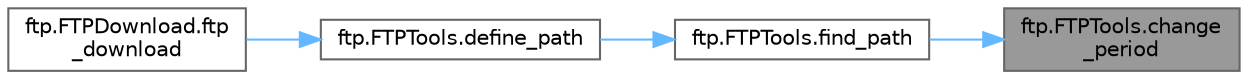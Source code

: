 digraph "ftp.FTPTools.change_period"
{
 // LATEX_PDF_SIZE
  bgcolor="transparent";
  edge [fontname=Helvetica,fontsize=10,labelfontname=Helvetica,labelfontsize=10];
  node [fontname=Helvetica,fontsize=10,shape=box,height=0.2,width=0.4];
  rankdir="RL";
  Node1 [id="Node000001",label="ftp.FTPTools.change\l_period",height=0.2,width=0.4,color="gray40", fillcolor="grey60", style="filled", fontcolor="black",tooltip=" "];
  Node1 -> Node2 [id="edge4_Node000001_Node000002",dir="back",color="steelblue1",style="solid",tooltip=" "];
  Node2 [id="Node000002",label="ftp.FTPTools.find_path",height=0.2,width=0.4,color="grey40", fillcolor="white", style="filled",URL="$namespaceftp_1_1_f_t_p_tools.html#a067e97f8617e4c0cbaffa26cbc5ef7c6",tooltip=" "];
  Node2 -> Node3 [id="edge5_Node000002_Node000003",dir="back",color="steelblue1",style="solid",tooltip=" "];
  Node3 [id="Node000003",label="ftp.FTPTools.define_path",height=0.2,width=0.4,color="grey40", fillcolor="white", style="filled",URL="$namespaceftp_1_1_f_t_p_tools.html#a703a4f62d9ec56e61d428c3cfa015a0b",tooltip=" "];
  Node3 -> Node4 [id="edge6_Node000003_Node000004",dir="back",color="steelblue1",style="solid",tooltip=" "];
  Node4 [id="Node000004",label="ftp.FTPDownload.ftp\l_download",height=0.2,width=0.4,color="grey40", fillcolor="white", style="filled",URL="$namespaceftp_1_1_f_t_p_download.html#a70268643182ffcce1a9a8b0a21709a92",tooltip=" "];
}
